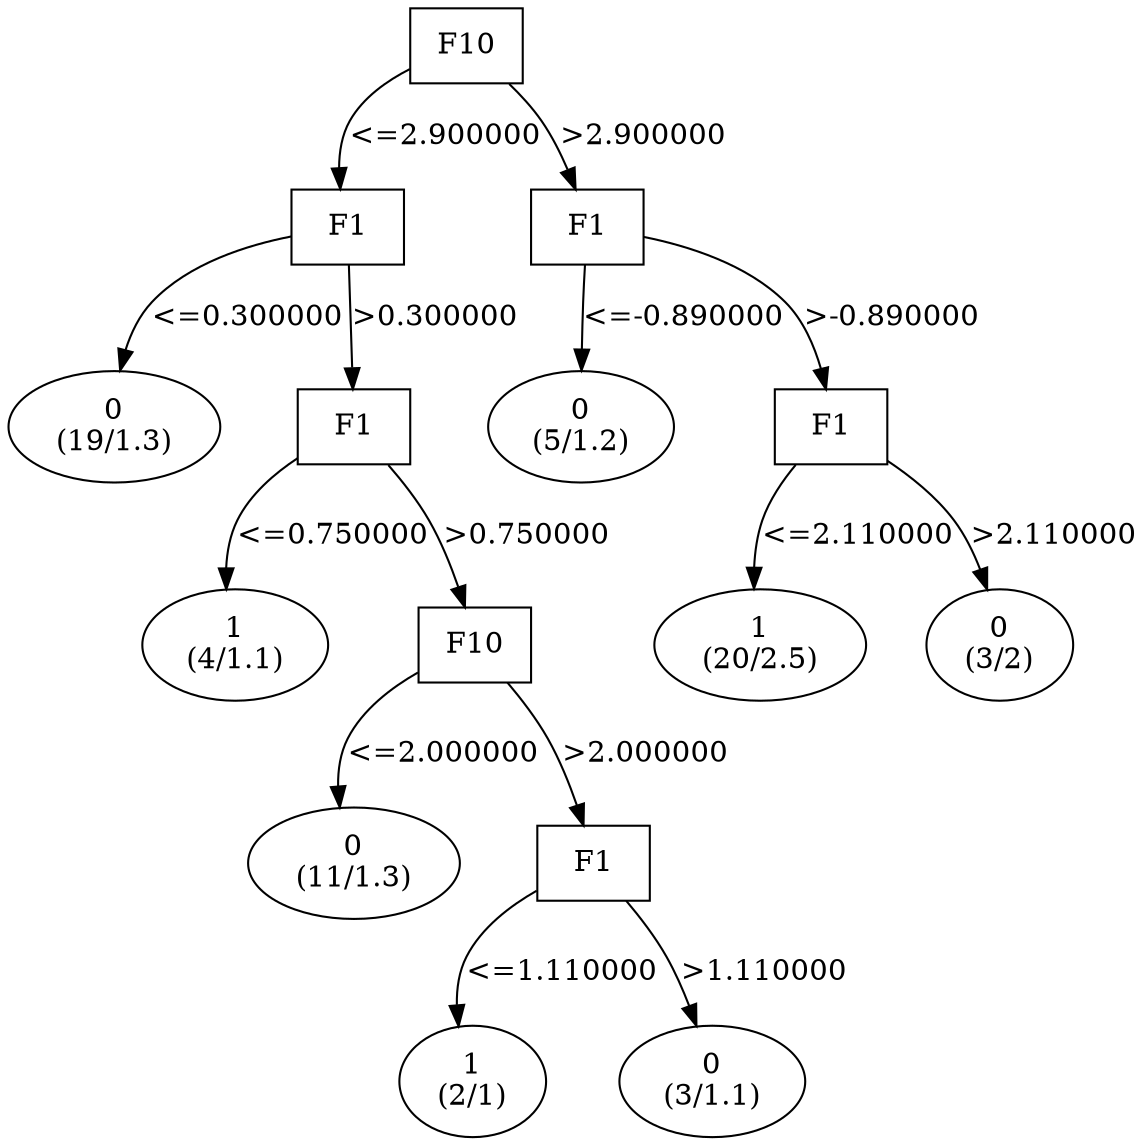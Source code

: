 digraph YaDT {
n0 [ shape=box, label="F10\n"]
n0 -> n1 [label="<=2.900000"]
n1 [ shape=box, label="F1\n"]
n1 -> n2 [label="<=0.300000"]
n2 [ shape=ellipse, label="0\n(19/1.3)"]
n1 -> n3 [label=">0.300000"]
n3 [ shape=box, label="F1\n"]
n3 -> n4 [label="<=0.750000"]
n4 [ shape=ellipse, label="1\n(4/1.1)"]
n3 -> n5 [label=">0.750000"]
n5 [ shape=box, label="F10\n"]
n5 -> n6 [label="<=2.000000"]
n6 [ shape=ellipse, label="0\n(11/1.3)"]
n5 -> n7 [label=">2.000000"]
n7 [ shape=box, label="F1\n"]
n7 -> n8 [label="<=1.110000"]
n8 [ shape=ellipse, label="1\n(2/1)"]
n7 -> n9 [label=">1.110000"]
n9 [ shape=ellipse, label="0\n(3/1.1)"]
n0 -> n14 [label=">2.900000"]
n14 [ shape=box, label="F1\n"]
n14 -> n15 [label="<=-0.890000"]
n15 [ shape=ellipse, label="0\n(5/1.2)"]
n14 -> n16 [label=">-0.890000"]
n16 [ shape=box, label="F1\n"]
n16 -> n17 [label="<=2.110000"]
n17 [ shape=ellipse, label="1\n(20/2.5)"]
n16 -> n18 [label=">2.110000"]
n18 [ shape=ellipse, label="0\n(3/2)"]
}
